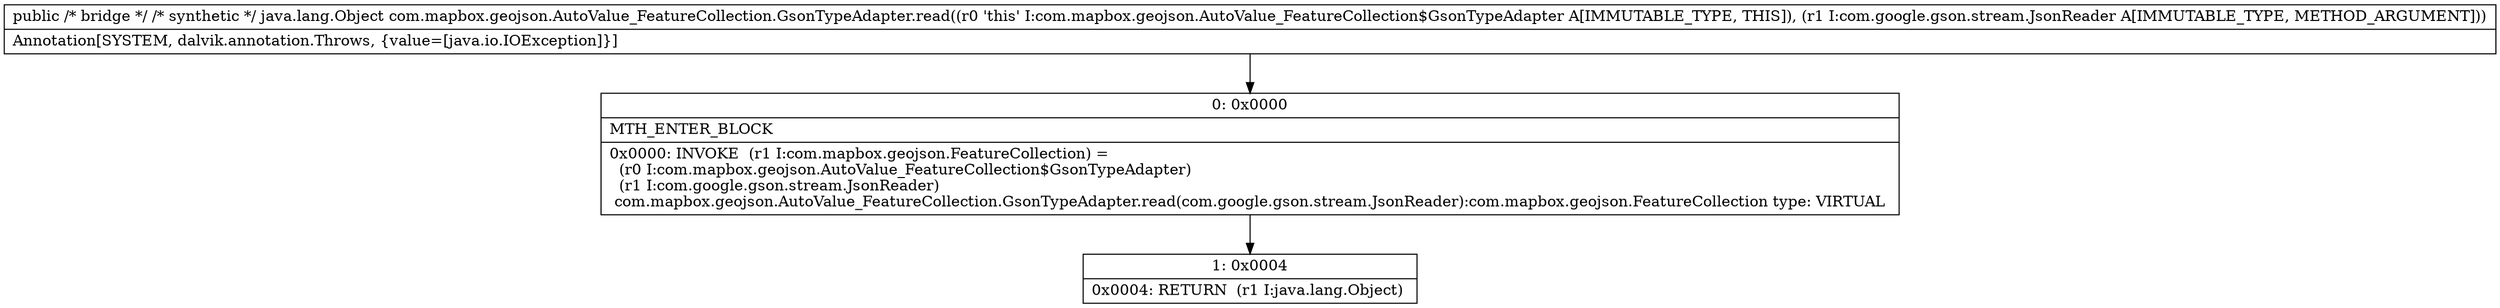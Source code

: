 digraph "CFG forcom.mapbox.geojson.AutoValue_FeatureCollection.GsonTypeAdapter.read(Lcom\/google\/gson\/stream\/JsonReader;)Ljava\/lang\/Object;" {
Node_0 [shape=record,label="{0\:\ 0x0000|MTH_ENTER_BLOCK\l|0x0000: INVOKE  (r1 I:com.mapbox.geojson.FeatureCollection) = \l  (r0 I:com.mapbox.geojson.AutoValue_FeatureCollection$GsonTypeAdapter)\l  (r1 I:com.google.gson.stream.JsonReader)\l com.mapbox.geojson.AutoValue_FeatureCollection.GsonTypeAdapter.read(com.google.gson.stream.JsonReader):com.mapbox.geojson.FeatureCollection type: VIRTUAL \l}"];
Node_1 [shape=record,label="{1\:\ 0x0004|0x0004: RETURN  (r1 I:java.lang.Object) \l}"];
MethodNode[shape=record,label="{public \/* bridge *\/ \/* synthetic *\/ java.lang.Object com.mapbox.geojson.AutoValue_FeatureCollection.GsonTypeAdapter.read((r0 'this' I:com.mapbox.geojson.AutoValue_FeatureCollection$GsonTypeAdapter A[IMMUTABLE_TYPE, THIS]), (r1 I:com.google.gson.stream.JsonReader A[IMMUTABLE_TYPE, METHOD_ARGUMENT]))  | Annotation[SYSTEM, dalvik.annotation.Throws, \{value=[java.io.IOException]\}]\l}"];
MethodNode -> Node_0;
Node_0 -> Node_1;
}

